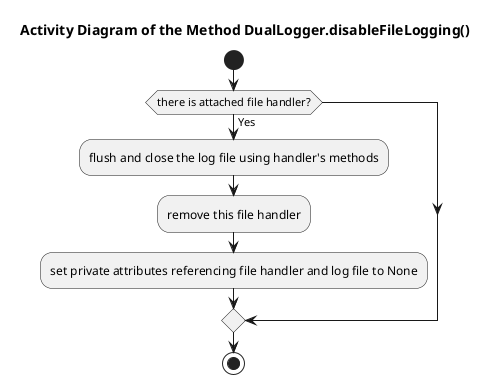 @startuml duallogger_disablefilelogging

title Activity Diagram of the Method DualLogger.disableFileLogging()

start

if (there is attached file handler?) then (Yes)
    :flush and close the log file using handler's methods;
    
    :remove this file handler;
    
    :set private attributes referencing file handler and log file to None;
endif

stop

@enduml